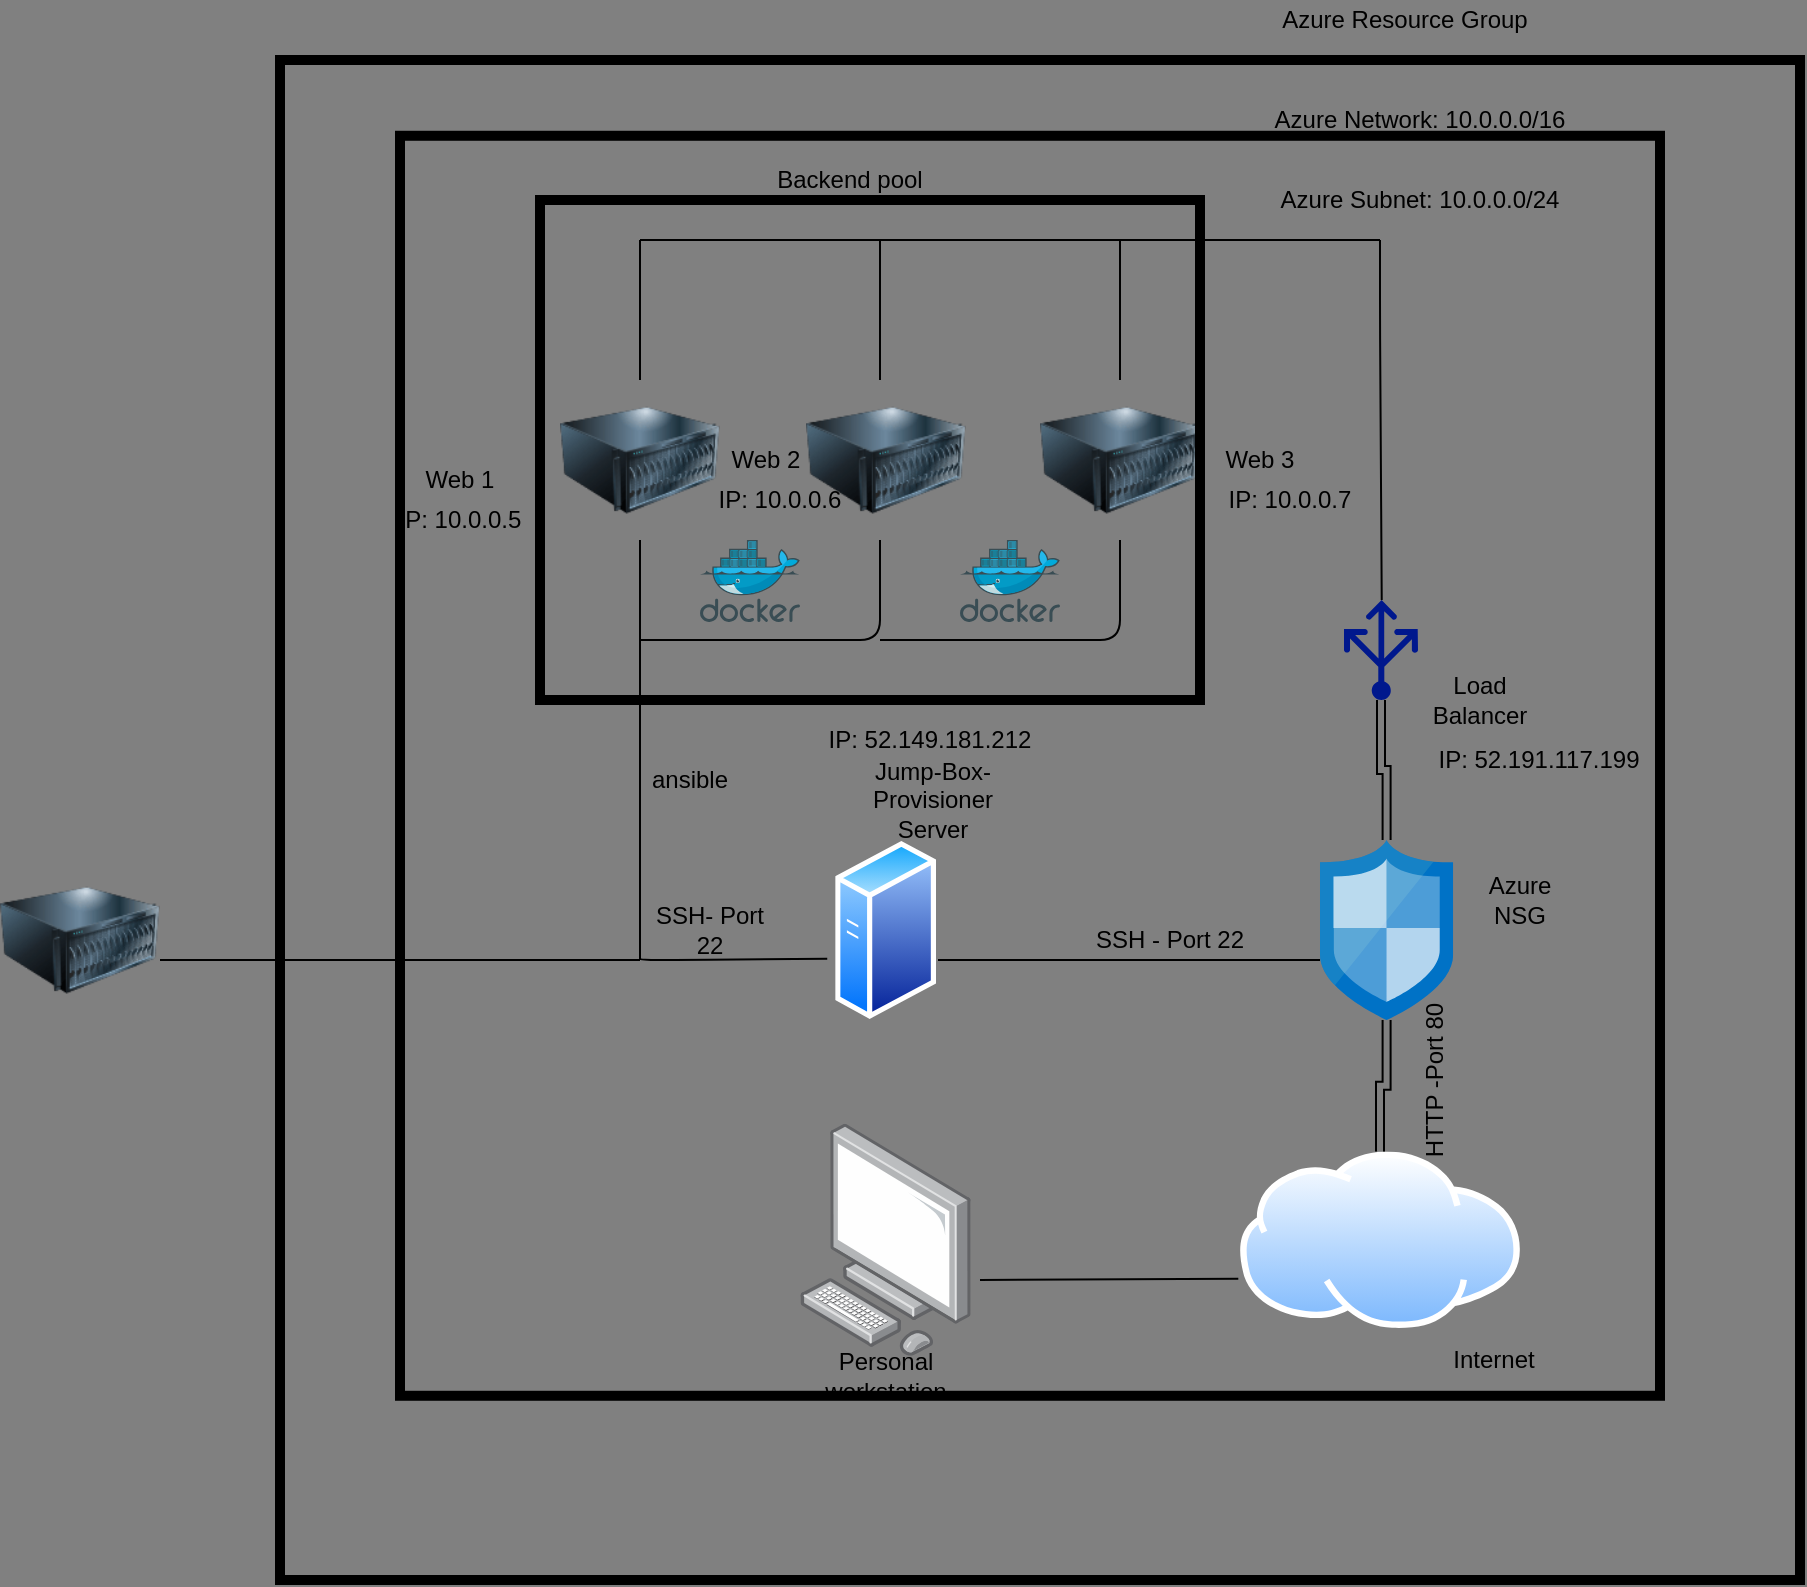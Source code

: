 <mxfile version="13.9.9" type="device" pages="2"><diagram id="in9xhxJtZu1ZrC-1Es3V" name="Page-1"><mxGraphModel dx="1024" dy="592" grid="1" gridSize="10" guides="1" tooltips="1" connect="1" arrows="1" fold="1" page="1" pageScale="1" pageWidth="850" pageHeight="1100" background="#808080" math="0" shadow="0"><root><mxCell id="0"/><mxCell id="1" parent="0"/><mxCell id="VV3bnIYgNRxr8F8YsQnk-1" value="" style="points=[];aspect=fixed;html=1;align=center;shadow=0;dashed=0;image;image=img/lib/allied_telesis/computer_and_terminals/Personal_Computer.svg;" parent="1" vertex="1"><mxGeometry x="440" y="841.88" width="85.6" height="116.01" as="geometry"/></mxCell><mxCell id="VV3bnIYgNRxr8F8YsQnk-2" value="" style="aspect=fixed;perimeter=ellipsePerimeter;html=1;align=center;shadow=0;dashed=0;spacingTop=3;image;image=img/lib/active_directory/internet_cloud.svg;" parent="1" vertex="1"><mxGeometry x="660" y="855.79" width="140" height="88.2" as="geometry"/></mxCell><mxCell id="VV3bnIYgNRxr8F8YsQnk-3" value="" style="endArrow=none;html=1;entryX=-0.006;entryY=0.721;entryDx=0;entryDy=0;entryPerimeter=0;" parent="1" target="VV3bnIYgNRxr8F8YsQnk-2" edge="1"><mxGeometry width="50" height="50" relative="1" as="geometry"><mxPoint x="530" y="920" as="sourcePoint"/><mxPoint x="640" y="920" as="targetPoint"/><Array as="points"/></mxGeometry></mxCell><mxCell id="VV3bnIYgNRxr8F8YsQnk-5" value="" style="edgeStyle=orthogonalEdgeStyle;shape=link;rounded=0;orthogonalLoop=1;jettySize=auto;html=1;" parent="1" source="VV3bnIYgNRxr8F8YsQnk-4" target="VV3bnIYgNRxr8F8YsQnk-2" edge="1"><mxGeometry relative="1" as="geometry"/></mxCell><mxCell id="VV3bnIYgNRxr8F8YsQnk-4" value="" style="aspect=fixed;html=1;points=[];align=center;image;fontSize=12;image=img/lib/mscae/Network_Security_Groups_Classic.svg;" parent="1" vertex="1"><mxGeometry x="700" y="700" width="66.6" height="90" as="geometry"/></mxCell><mxCell id="VV3bnIYgNRxr8F8YsQnk-6" value="" style="aspect=fixed;perimeter=ellipsePerimeter;html=1;align=center;shadow=0;dashed=0;spacingTop=3;image;image=img/lib/active_directory/generic_server.svg;" parent="1" vertex="1"><mxGeometry x="457.6" y="700" width="50.4" height="90" as="geometry"/></mxCell><mxCell id="VV3bnIYgNRxr8F8YsQnk-9" value="" style="endArrow=none;html=1;entryX=0;entryY=0.667;entryDx=0;entryDy=0;entryPerimeter=0;" parent="1" target="VV3bnIYgNRxr8F8YsQnk-4" edge="1"><mxGeometry width="50" height="50" relative="1" as="geometry"><mxPoint x="509" y="760" as="sourcePoint"/><mxPoint x="680" y="760" as="targetPoint"/></mxGeometry></mxCell><mxCell id="VV3bnIYgNRxr8F8YsQnk-10" value="Azure NSG" style="text;html=1;strokeColor=none;fillColor=none;align=center;verticalAlign=middle;whiteSpace=wrap;rounded=0;" parent="1" vertex="1"><mxGeometry x="780" y="720" width="40" height="20" as="geometry"/></mxCell><mxCell id="VV3bnIYgNRxr8F8YsQnk-12" value="Internet" style="text;html=1;strokeColor=none;fillColor=none;align=center;verticalAlign=middle;whiteSpace=wrap;rounded=0;" parent="1" vertex="1"><mxGeometry x="766.6" y="950" width="40" height="20" as="geometry"/></mxCell><mxCell id="VV3bnIYgNRxr8F8YsQnk-13" value="Personal workstation" style="text;html=1;strokeColor=none;fillColor=none;align=center;verticalAlign=middle;whiteSpace=wrap;rounded=0;" parent="1" vertex="1"><mxGeometry x="462.8" y="957.89" width="40" height="20" as="geometry"/></mxCell><mxCell id="VV3bnIYgNRxr8F8YsQnk-14" value="Jump-Box-Provisioner Server" style="text;html=1;strokeColor=none;fillColor=none;align=center;verticalAlign=middle;whiteSpace=wrap;rounded=0;" parent="1" vertex="1"><mxGeometry x="462.8" y="670" width="87" height="20" as="geometry"/></mxCell><mxCell id="VV3bnIYgNRxr8F8YsQnk-16" value="" style="edgeStyle=orthogonalEdgeStyle;shape=link;rounded=0;orthogonalLoop=1;jettySize=auto;html=1;" parent="1" source="VV3bnIYgNRxr8F8YsQnk-15" target="VV3bnIYgNRxr8F8YsQnk-4" edge="1"><mxGeometry relative="1" as="geometry"/></mxCell><mxCell id="VV3bnIYgNRxr8F8YsQnk-15" value="" style="aspect=fixed;pointerEvents=1;shadow=0;dashed=0;html=1;strokeColor=none;labelPosition=center;verticalLabelPosition=bottom;verticalAlign=top;align=center;fillColor=#00188D;shape=mxgraph.azure.load_balancer_generic;rotation=-180;" parent="1" vertex="1"><mxGeometry x="712" y="580" width="37" height="50" as="geometry"/></mxCell><mxCell id="VV3bnIYgNRxr8F8YsQnk-17" value="Load Balancer" style="text;html=1;strokeColor=none;fillColor=none;align=center;verticalAlign=middle;whiteSpace=wrap;rounded=0;" parent="1" vertex="1"><mxGeometry x="760" y="620" width="40" height="20" as="geometry"/></mxCell><mxCell id="VV3bnIYgNRxr8F8YsQnk-18" value="" style="image;html=1;image=img/lib/clip_art/computers/Server_128x128.png" parent="1" vertex="1"><mxGeometry x="560" y="470" width="80" height="80" as="geometry"/></mxCell><mxCell id="VV3bnIYgNRxr8F8YsQnk-19" value="" style="image;html=1;image=img/lib/clip_art/computers/Server_128x128.png" parent="1" vertex="1"><mxGeometry x="443" y="470" width="80" height="80" as="geometry"/></mxCell><mxCell id="VV3bnIYgNRxr8F8YsQnk-20" value="" style="image;html=1;image=img/lib/clip_art/computers/Server_128x128.png" parent="1" vertex="1"><mxGeometry x="320" y="470" width="80" height="80" as="geometry"/></mxCell><mxCell id="VV3bnIYgNRxr8F8YsQnk-21" value="" style="endArrow=none;html=1;entryX=-0.079;entryY=0.66;entryDx=0;entryDy=0;entryPerimeter=0;" parent="1" target="VV3bnIYgNRxr8F8YsQnk-6" edge="1"><mxGeometry width="50" height="50" relative="1" as="geometry"><mxPoint x="360" y="759" as="sourcePoint"/><mxPoint x="385" y="710" as="targetPoint"/><Array as="points"><mxPoint x="360" y="760"/><mxPoint x="385" y="760"/></Array></mxGeometry></mxCell><mxCell id="VV3bnIYgNRxr8F8YsQnk-22" value="" style="endArrow=none;html=1;entryX=0.5;entryY=1;entryDx=0;entryDy=0;" parent="1" target="VV3bnIYgNRxr8F8YsQnk-20" edge="1"><mxGeometry width="50" height="50" relative="1" as="geometry"><mxPoint x="360" y="760" as="sourcePoint"/><mxPoint x="450" y="640" as="targetPoint"/><Array as="points"><mxPoint x="360" y="560"/></Array></mxGeometry></mxCell><mxCell id="VV3bnIYgNRxr8F8YsQnk-23" value="" style="endArrow=none;html=1;" parent="1" edge="1"><mxGeometry width="50" height="50" relative="1" as="geometry"><mxPoint x="360" y="600" as="sourcePoint"/><mxPoint x="480" y="550" as="targetPoint"/><Array as="points"><mxPoint x="480" y="600"/></Array></mxGeometry></mxCell><mxCell id="VV3bnIYgNRxr8F8YsQnk-24" value="" style="endArrow=none;html=1;entryX=0.5;entryY=1;entryDx=0;entryDy=0;" parent="1" target="VV3bnIYgNRxr8F8YsQnk-18" edge="1"><mxGeometry width="50" height="50" relative="1" as="geometry"><mxPoint x="480" y="600" as="sourcePoint"/><mxPoint x="610" y="550" as="targetPoint"/><Array as="points"><mxPoint x="600" y="600"/></Array></mxGeometry></mxCell><mxCell id="VV3bnIYgNRxr8F8YsQnk-25" value="Web 1" style="text;html=1;strokeColor=none;fillColor=none;align=center;verticalAlign=middle;whiteSpace=wrap;rounded=0;" parent="1" vertex="1"><mxGeometry x="250" y="510" width="40" height="20" as="geometry"/></mxCell><mxCell id="VV3bnIYgNRxr8F8YsQnk-26" value="Web 2" style="text;html=1;strokeColor=none;fillColor=none;align=center;verticalAlign=middle;whiteSpace=wrap;rounded=0;" parent="1" vertex="1"><mxGeometry x="403" y="500" width="40" height="20" as="geometry"/></mxCell><mxCell id="VV3bnIYgNRxr8F8YsQnk-27" value="Web 3" style="text;html=1;strokeColor=none;fillColor=none;align=center;verticalAlign=middle;whiteSpace=wrap;rounded=0;" parent="1" vertex="1"><mxGeometry x="650" y="500" width="40" height="20" as="geometry"/></mxCell><mxCell id="VV3bnIYgNRxr8F8YsQnk-28" value="" style="endArrow=none;html=1;exitX=0.49;exitY=1;exitDx=0;exitDy=0;exitPerimeter=0;" parent="1" source="VV3bnIYgNRxr8F8YsQnk-15" edge="1"><mxGeometry width="50" height="50" relative="1" as="geometry"><mxPoint x="730" y="560" as="sourcePoint"/><mxPoint x="730" y="400" as="targetPoint"/><Array as="points"><mxPoint x="730" y="440"/></Array></mxGeometry></mxCell><mxCell id="VV3bnIYgNRxr8F8YsQnk-29" value="" style="endArrow=none;html=1;" parent="1" edge="1"><mxGeometry width="50" height="50" relative="1" as="geometry"><mxPoint x="600" y="400" as="sourcePoint"/><mxPoint x="730" y="400" as="targetPoint"/></mxGeometry></mxCell><mxCell id="VV3bnIYgNRxr8F8YsQnk-30" value="" style="endArrow=none;html=1;" parent="1" edge="1"><mxGeometry width="50" height="50" relative="1" as="geometry"><mxPoint x="360" y="400" as="sourcePoint"/><mxPoint x="600" y="400" as="targetPoint"/></mxGeometry></mxCell><mxCell id="VV3bnIYgNRxr8F8YsQnk-31" value="" style="endArrow=none;html=1;exitX=0.5;exitY=0;exitDx=0;exitDy=0;" parent="1" source="VV3bnIYgNRxr8F8YsQnk-20" edge="1"><mxGeometry width="50" height="50" relative="1" as="geometry"><mxPoint x="340" y="470" as="sourcePoint"/><mxPoint x="360" y="400" as="targetPoint"/></mxGeometry></mxCell><mxCell id="VV3bnIYgNRxr8F8YsQnk-32" value="" style="endArrow=none;html=1;" parent="1" edge="1"><mxGeometry width="50" height="50" relative="1" as="geometry"><mxPoint x="480" y="470" as="sourcePoint"/><mxPoint x="480" y="400" as="targetPoint"/></mxGeometry></mxCell><mxCell id="VV3bnIYgNRxr8F8YsQnk-33" value="" style="endArrow=none;html=1;exitX=0.5;exitY=0;exitDx=0;exitDy=0;" parent="1" source="VV3bnIYgNRxr8F8YsQnk-18" edge="1"><mxGeometry width="50" height="50" relative="1" as="geometry"><mxPoint x="570" y="460" as="sourcePoint"/><mxPoint x="600" y="400" as="targetPoint"/></mxGeometry></mxCell><mxCell id="VV3bnIYgNRxr8F8YsQnk-34" value="" style="aspect=fixed;html=1;points=[];align=center;image;fontSize=12;image=img/lib/mscae/Docker.svg;" parent="1" vertex="1"><mxGeometry x="390" y="550" width="50" height="41" as="geometry"/></mxCell><mxCell id="VV3bnIYgNRxr8F8YsQnk-35" value="" style="aspect=fixed;html=1;points=[];align=center;image;fontSize=12;image=img/lib/mscae/Docker.svg;" parent="1" vertex="1"><mxGeometry x="520" y="550" width="50" height="41" as="geometry"/></mxCell><mxCell id="VV3bnIYgNRxr8F8YsQnk-36" value="IP: 10.0.0.5" style="text;html=1;strokeColor=none;fillColor=none;align=center;verticalAlign=middle;whiteSpace=wrap;rounded=0;" parent="1" vertex="1"><mxGeometry x="220" y="530" width="100" height="20" as="geometry"/></mxCell><mxCell id="VV3bnIYgNRxr8F8YsQnk-37" value="IP: 10.0.0.6" style="text;html=1;strokeColor=none;fillColor=none;align=center;verticalAlign=middle;whiteSpace=wrap;rounded=0;" parent="1" vertex="1"><mxGeometry x="390" y="520" width="80" height="20" as="geometry"/></mxCell><mxCell id="VV3bnIYgNRxr8F8YsQnk-38" value="IP: 10.0.0.7" style="text;html=1;strokeColor=none;fillColor=none;align=center;verticalAlign=middle;whiteSpace=wrap;rounded=0;" parent="1" vertex="1"><mxGeometry x="640" y="520" width="90" height="20" as="geometry"/></mxCell><mxCell id="VV3bnIYgNRxr8F8YsQnk-39" value="IP: 52.191.117.199" style="text;html=1;strokeColor=none;fillColor=none;align=center;verticalAlign=middle;whiteSpace=wrap;rounded=0;" parent="1" vertex="1"><mxGeometry x="749" y="650" width="121" height="20" as="geometry"/></mxCell><mxCell id="VV3bnIYgNRxr8F8YsQnk-40" value="IP: 52.149.181.212" style="text;html=1;strokeColor=none;fillColor=none;align=center;verticalAlign=middle;whiteSpace=wrap;rounded=0;" parent="1" vertex="1"><mxGeometry x="440" y="640" width="130" height="20" as="geometry"/></mxCell><mxCell id="VV3bnIYgNRxr8F8YsQnk-41" value="HTTP -Port 80" style="text;html=1;strokeColor=none;fillColor=none;align=center;verticalAlign=middle;whiteSpace=wrap;rounded=0;rotation=-90;" parent="1" vertex="1"><mxGeometry x="715" y="810" width="85" height="20" as="geometry"/></mxCell><mxCell id="VV3bnIYgNRxr8F8YsQnk-42" value="SSH- Port 22" style="text;html=1;strokeColor=none;fillColor=none;align=center;verticalAlign=middle;whiteSpace=wrap;rounded=0;" parent="1" vertex="1"><mxGeometry x="365" y="735" width="60" height="20" as="geometry"/></mxCell><mxCell id="VV3bnIYgNRxr8F8YsQnk-43" value="SSH - Port 22" style="text;html=1;strokeColor=none;fillColor=none;align=center;verticalAlign=middle;whiteSpace=wrap;rounded=0;" parent="1" vertex="1"><mxGeometry x="580" y="740" width="90" height="20" as="geometry"/></mxCell><mxCell id="VV3bnIYgNRxr8F8YsQnk-45" value="" style="rounded=0;whiteSpace=wrap;html=1;fillColor=none;strokeWidth=5;" parent="1" vertex="1"><mxGeometry x="310" y="380" width="330" height="250" as="geometry"/></mxCell><mxCell id="VV3bnIYgNRxr8F8YsQnk-46" value="Backend pool" style="text;html=1;strokeColor=none;fillColor=none;align=center;verticalAlign=middle;whiteSpace=wrap;rounded=0;" parent="1" vertex="1"><mxGeometry x="390" y="360" width="150" height="20" as="geometry"/></mxCell><mxCell id="VV3bnIYgNRxr8F8YsQnk-47" value="" style="whiteSpace=wrap;html=1;aspect=fixed;strokeWidth=5;fillColor=none;" parent="1" vertex="1"><mxGeometry x="240" y="347.89" width="630" height="630" as="geometry"/></mxCell><mxCell id="VV3bnIYgNRxr8F8YsQnk-48" value="Azure Subnet: 10.0.0.0/24" style="text;html=1;strokeColor=none;fillColor=none;align=center;verticalAlign=middle;whiteSpace=wrap;rounded=0;" parent="1" vertex="1"><mxGeometry x="620" y="370" width="260" height="20" as="geometry"/></mxCell><mxCell id="VV3bnIYgNRxr8F8YsQnk-49" value="" style="whiteSpace=wrap;html=1;aspect=fixed;strokeWidth=5;fillColor=none;" parent="1" vertex="1"><mxGeometry x="180" y="310" width="760" height="760" as="geometry"/></mxCell><mxCell id="i-SQXdXuLq-ThWJOsu7v-1" value="Azure Network: 10.0.0.0/16" style="text;html=1;strokeColor=none;fillColor=none;align=center;verticalAlign=middle;whiteSpace=wrap;rounded=0;" parent="1" vertex="1"><mxGeometry x="675" y="330" width="150" height="20" as="geometry"/></mxCell><mxCell id="i-SQXdXuLq-ThWJOsu7v-2" value="Azure Resource Group" style="text;html=1;strokeColor=none;fillColor=none;align=center;verticalAlign=middle;whiteSpace=wrap;rounded=0;" parent="1" vertex="1"><mxGeometry x="665" y="280" width="155" height="20" as="geometry"/></mxCell><mxCell id="i-SQXdXuLq-ThWJOsu7v-3" value="ansible" style="text;html=1;strokeColor=none;fillColor=none;align=center;verticalAlign=middle;whiteSpace=wrap;rounded=0;" parent="1" vertex="1"><mxGeometry x="365" y="660" width="40" height="20" as="geometry"/></mxCell><mxCell id="LDd1CGGdYsYlgt5meZUW-1" value="" style="endArrow=none;html=1;" edge="1" parent="1"><mxGeometry width="50" height="50" relative="1" as="geometry"><mxPoint x="120" y="760" as="sourcePoint"/><mxPoint x="360" y="760" as="targetPoint"/></mxGeometry></mxCell><mxCell id="LDd1CGGdYsYlgt5meZUW-2" value="" style="image;html=1;image=img/lib/clip_art/computers/Server_128x128.png" vertex="1" parent="1"><mxGeometry x="40" y="710" width="80" height="80" as="geometry"/></mxCell></root></mxGraphModel></diagram><diagram id="0yVrnCRQ-moDj12kU9d4" name="Page-2"><mxGraphModel dx="1024" dy="592" grid="1" gridSize="10" guides="1" tooltips="1" connect="1" arrows="1" fold="1" page="1" pageScale="1" pageWidth="850" pageHeight="1100" math="0" shadow="0"><root><mxCell id="iReKpSchzzMF1xzx355B-0"/><mxCell id="iReKpSchzzMF1xzx355B-1" parent="iReKpSchzzMF1xzx355B-0"/></root></mxGraphModel></diagram></mxfile>